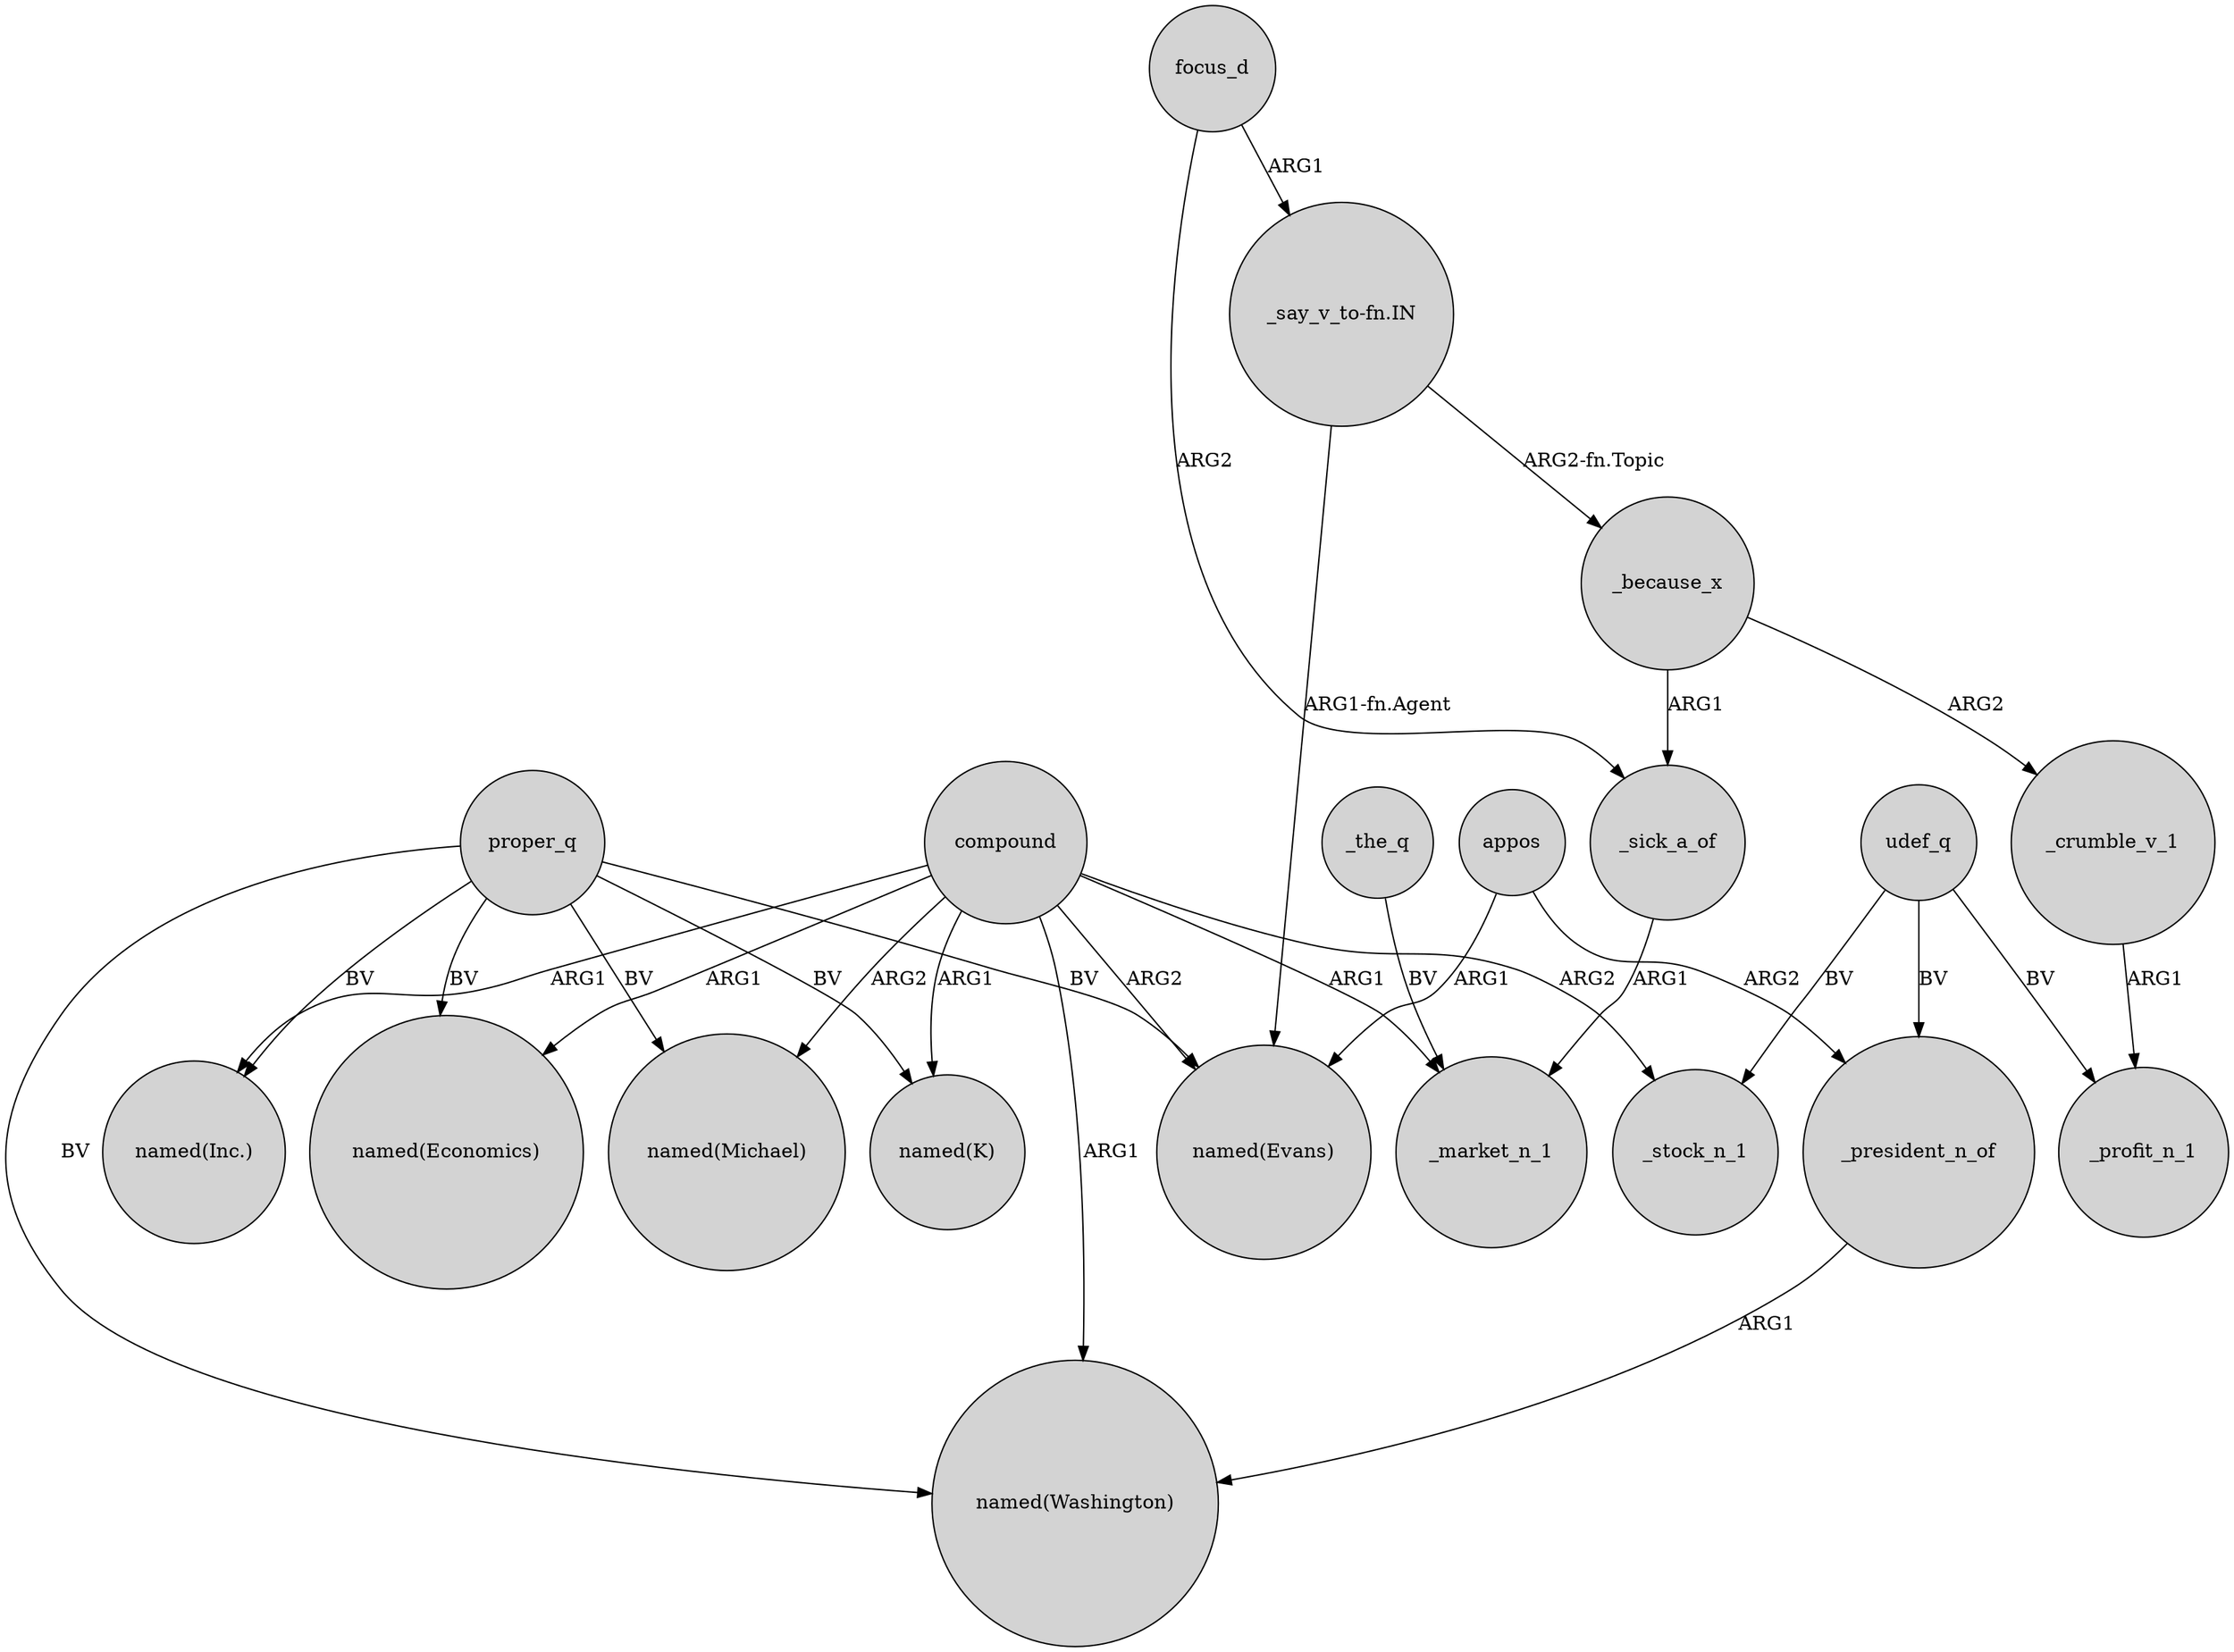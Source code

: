 digraph {
	node [shape=circle style=filled]
	proper_q -> "named(Inc.)" [label=BV]
	proper_q -> "named(Evans)" [label=BV]
	compound -> "named(Economics)" [label=ARG1]
	focus_d -> _sick_a_of [label=ARG2]
	_sick_a_of -> _market_n_1 [label=ARG1]
	_president_n_of -> "named(Washington)" [label=ARG1]
	"_say_v_to-fn.IN" -> "named(Evans)" [label="ARG1-fn.Agent"]
	_crumble_v_1 -> _profit_n_1 [label=ARG1]
	proper_q -> "named(Michael)" [label=BV]
	"_say_v_to-fn.IN" -> _because_x [label="ARG2-fn.Topic"]
	proper_q -> "named(Washington)" [label=BV]
	proper_q -> "named(Economics)" [label=BV]
	compound -> _stock_n_1 [label=ARG2]
	compound -> "named(Evans)" [label=ARG2]
	appos -> _president_n_of [label=ARG2]
	udef_q -> _stock_n_1 [label=BV]
	udef_q -> _president_n_of [label=BV]
	proper_q -> "named(K)" [label=BV]
	compound -> "named(Washington)" [label=ARG1]
	udef_q -> _profit_n_1 [label=BV]
	compound -> _market_n_1 [label=ARG1]
	_because_x -> _sick_a_of [label=ARG1]
	_the_q -> _market_n_1 [label=BV]
	_because_x -> _crumble_v_1 [label=ARG2]
	compound -> "named(Michael)" [label=ARG2]
	appos -> "named(Evans)" [label=ARG1]
	focus_d -> "_say_v_to-fn.IN" [label=ARG1]
	compound -> "named(Inc.)" [label=ARG1]
	compound -> "named(K)" [label=ARG1]
}
